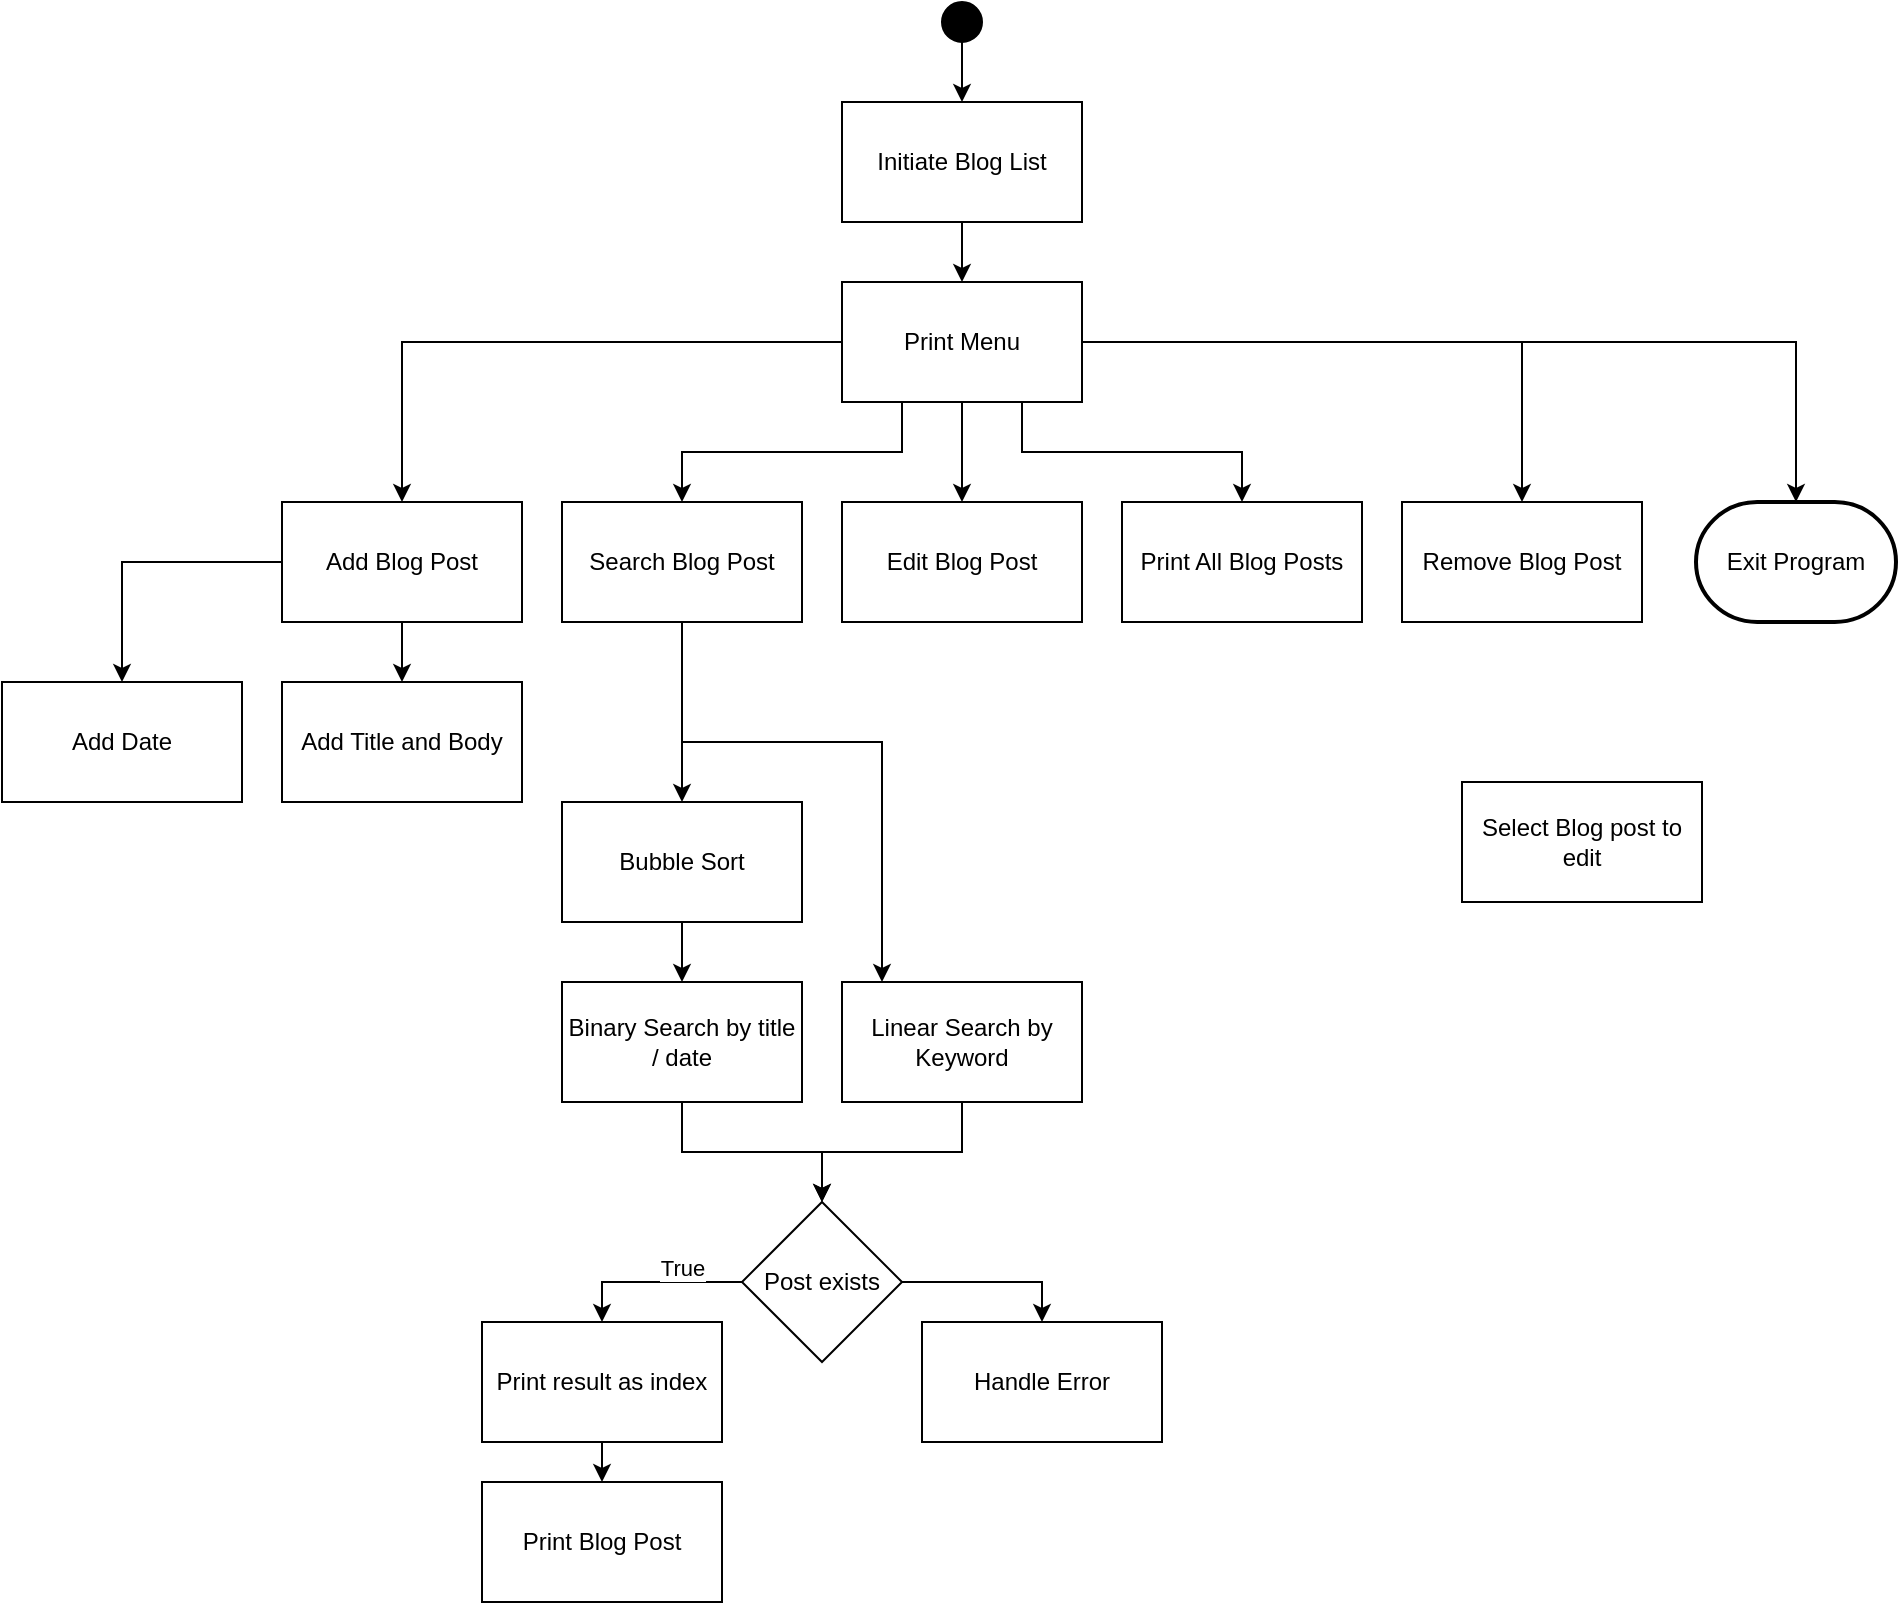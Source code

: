 <mxfile version="22.0.8" type="github">
  <diagram id="C5RBs43oDa-KdzZeNtuy" name="Page-1">
    <mxGraphModel dx="2295" dy="763" grid="1" gridSize="10" guides="1" tooltips="1" connect="1" arrows="1" fold="1" page="1" pageScale="1" pageWidth="827" pageHeight="1169" math="0" shadow="0">
      <root>
        <mxCell id="WIyWlLk6GJQsqaUBKTNV-0" />
        <mxCell id="WIyWlLk6GJQsqaUBKTNV-1" parent="WIyWlLk6GJQsqaUBKTNV-0" />
        <mxCell id="0I1Mv4H7z2DD0T4DFrJM-30" style="edgeStyle=orthogonalEdgeStyle;rounded=0;orthogonalLoop=1;jettySize=auto;html=1;exitX=0.5;exitY=1;exitDx=0;exitDy=0;entryX=0.5;entryY=0;entryDx=0;entryDy=0;" edge="1" parent="WIyWlLk6GJQsqaUBKTNV-1" source="0I1Mv4H7z2DD0T4DFrJM-0" target="0I1Mv4H7z2DD0T4DFrJM-11">
          <mxGeometry relative="1" as="geometry" />
        </mxCell>
        <mxCell id="0I1Mv4H7z2DD0T4DFrJM-0" value="" style="ellipse;whiteSpace=wrap;html=1;aspect=fixed;fillColor=#000000;" vertex="1" parent="WIyWlLk6GJQsqaUBKTNV-1">
          <mxGeometry x="350" y="10" width="20" height="20" as="geometry" />
        </mxCell>
        <mxCell id="0I1Mv4H7z2DD0T4DFrJM-21" style="edgeStyle=orthogonalEdgeStyle;rounded=0;orthogonalLoop=1;jettySize=auto;html=1;exitX=0;exitY=0.5;exitDx=0;exitDy=0;" edge="1" parent="WIyWlLk6GJQsqaUBKTNV-1" source="0I1Mv4H7z2DD0T4DFrJM-3" target="0I1Mv4H7z2DD0T4DFrJM-13">
          <mxGeometry relative="1" as="geometry" />
        </mxCell>
        <mxCell id="0I1Mv4H7z2DD0T4DFrJM-3" value="Add Blog Post" style="rounded=0;whiteSpace=wrap;html=1;" vertex="1" parent="WIyWlLk6GJQsqaUBKTNV-1">
          <mxGeometry x="20" y="260" width="120" height="60" as="geometry" />
        </mxCell>
        <mxCell id="0I1Mv4H7z2DD0T4DFrJM-23" style="edgeStyle=orthogonalEdgeStyle;rounded=0;orthogonalLoop=1;jettySize=auto;html=1;exitX=0.5;exitY=1;exitDx=0;exitDy=0;entryX=0.5;entryY=0;entryDx=0;entryDy=0;" edge="1" parent="WIyWlLk6GJQsqaUBKTNV-1" source="0I1Mv4H7z2DD0T4DFrJM-4" target="0I1Mv4H7z2DD0T4DFrJM-17">
          <mxGeometry relative="1" as="geometry" />
        </mxCell>
        <mxCell id="0I1Mv4H7z2DD0T4DFrJM-4" value="Search Blog Post" style="rounded=0;whiteSpace=wrap;html=1;" vertex="1" parent="WIyWlLk6GJQsqaUBKTNV-1">
          <mxGeometry x="160" y="260" width="120" height="60" as="geometry" />
        </mxCell>
        <mxCell id="0I1Mv4H7z2DD0T4DFrJM-5" value="Edit Blog Post" style="rounded=0;whiteSpace=wrap;html=1;" vertex="1" parent="WIyWlLk6GJQsqaUBKTNV-1">
          <mxGeometry x="300" y="260" width="120" height="60" as="geometry" />
        </mxCell>
        <mxCell id="0I1Mv4H7z2DD0T4DFrJM-6" value="Remove Blog Post" style="rounded=0;whiteSpace=wrap;html=1;" vertex="1" parent="WIyWlLk6GJQsqaUBKTNV-1">
          <mxGeometry x="580" y="260" width="120" height="60" as="geometry" />
        </mxCell>
        <mxCell id="0I1Mv4H7z2DD0T4DFrJM-7" value="Print All Blog Posts" style="rounded=0;whiteSpace=wrap;html=1;" vertex="1" parent="WIyWlLk6GJQsqaUBKTNV-1">
          <mxGeometry x="440" y="260" width="120" height="60" as="geometry" />
        </mxCell>
        <mxCell id="0I1Mv4H7z2DD0T4DFrJM-32" style="edgeStyle=orthogonalEdgeStyle;rounded=0;orthogonalLoop=1;jettySize=auto;html=1;exitX=0;exitY=0.5;exitDx=0;exitDy=0;entryX=0.5;entryY=0;entryDx=0;entryDy=0;" edge="1" parent="WIyWlLk6GJQsqaUBKTNV-1" source="0I1Mv4H7z2DD0T4DFrJM-10" target="0I1Mv4H7z2DD0T4DFrJM-3">
          <mxGeometry relative="1" as="geometry" />
        </mxCell>
        <mxCell id="0I1Mv4H7z2DD0T4DFrJM-33" style="edgeStyle=orthogonalEdgeStyle;rounded=0;orthogonalLoop=1;jettySize=auto;html=1;exitX=0.25;exitY=1;exitDx=0;exitDy=0;entryX=0.5;entryY=0;entryDx=0;entryDy=0;" edge="1" parent="WIyWlLk6GJQsqaUBKTNV-1" source="0I1Mv4H7z2DD0T4DFrJM-10" target="0I1Mv4H7z2DD0T4DFrJM-4">
          <mxGeometry relative="1" as="geometry" />
        </mxCell>
        <mxCell id="0I1Mv4H7z2DD0T4DFrJM-34" style="edgeStyle=orthogonalEdgeStyle;rounded=0;orthogonalLoop=1;jettySize=auto;html=1;exitX=0.5;exitY=1;exitDx=0;exitDy=0;entryX=0.5;entryY=0;entryDx=0;entryDy=0;" edge="1" parent="WIyWlLk6GJQsqaUBKTNV-1" source="0I1Mv4H7z2DD0T4DFrJM-10" target="0I1Mv4H7z2DD0T4DFrJM-5">
          <mxGeometry relative="1" as="geometry" />
        </mxCell>
        <mxCell id="0I1Mv4H7z2DD0T4DFrJM-35" style="edgeStyle=orthogonalEdgeStyle;rounded=0;orthogonalLoop=1;jettySize=auto;html=1;exitX=0.75;exitY=1;exitDx=0;exitDy=0;entryX=0.5;entryY=0;entryDx=0;entryDy=0;" edge="1" parent="WIyWlLk6GJQsqaUBKTNV-1" source="0I1Mv4H7z2DD0T4DFrJM-10" target="0I1Mv4H7z2DD0T4DFrJM-7">
          <mxGeometry relative="1" as="geometry" />
        </mxCell>
        <mxCell id="0I1Mv4H7z2DD0T4DFrJM-36" style="edgeStyle=orthogonalEdgeStyle;rounded=0;orthogonalLoop=1;jettySize=auto;html=1;exitX=1;exitY=0.5;exitDx=0;exitDy=0;entryX=0.5;entryY=0;entryDx=0;entryDy=0;" edge="1" parent="WIyWlLk6GJQsqaUBKTNV-1" source="0I1Mv4H7z2DD0T4DFrJM-10" target="0I1Mv4H7z2DD0T4DFrJM-6">
          <mxGeometry relative="1" as="geometry" />
        </mxCell>
        <mxCell id="0I1Mv4H7z2DD0T4DFrJM-10" value="Print Menu" style="rounded=0;whiteSpace=wrap;html=1;" vertex="1" parent="WIyWlLk6GJQsqaUBKTNV-1">
          <mxGeometry x="300" y="150" width="120" height="60" as="geometry" />
        </mxCell>
        <mxCell id="0I1Mv4H7z2DD0T4DFrJM-31" style="edgeStyle=orthogonalEdgeStyle;rounded=0;orthogonalLoop=1;jettySize=auto;html=1;exitX=0.5;exitY=1;exitDx=0;exitDy=0;entryX=0.5;entryY=0;entryDx=0;entryDy=0;" edge="1" parent="WIyWlLk6GJQsqaUBKTNV-1" source="0I1Mv4H7z2DD0T4DFrJM-11" target="0I1Mv4H7z2DD0T4DFrJM-10">
          <mxGeometry relative="1" as="geometry" />
        </mxCell>
        <mxCell id="0I1Mv4H7z2DD0T4DFrJM-11" value="Initiate Blog List" style="rounded=0;whiteSpace=wrap;html=1;" vertex="1" parent="WIyWlLk6GJQsqaUBKTNV-1">
          <mxGeometry x="300" y="60" width="120" height="60" as="geometry" />
        </mxCell>
        <mxCell id="0I1Mv4H7z2DD0T4DFrJM-12" value="Add Title and Body" style="rounded=0;whiteSpace=wrap;html=1;" vertex="1" parent="WIyWlLk6GJQsqaUBKTNV-1">
          <mxGeometry x="20" y="350" width="120" height="60" as="geometry" />
        </mxCell>
        <mxCell id="0I1Mv4H7z2DD0T4DFrJM-13" value="Add Date" style="rounded=0;whiteSpace=wrap;html=1;" vertex="1" parent="WIyWlLk6GJQsqaUBKTNV-1">
          <mxGeometry x="-120" y="350" width="120" height="60" as="geometry" />
        </mxCell>
        <mxCell id="0I1Mv4H7z2DD0T4DFrJM-26" style="edgeStyle=orthogonalEdgeStyle;rounded=0;orthogonalLoop=1;jettySize=auto;html=1;exitX=0.5;exitY=1;exitDx=0;exitDy=0;entryX=0.5;entryY=0;entryDx=0;entryDy=0;" edge="1" parent="WIyWlLk6GJQsqaUBKTNV-1" source="0I1Mv4H7z2DD0T4DFrJM-14" target="0I1Mv4H7z2DD0T4DFrJM-39">
          <mxGeometry relative="1" as="geometry" />
        </mxCell>
        <mxCell id="0I1Mv4H7z2DD0T4DFrJM-14" value="Binary Search by title / date" style="rounded=0;whiteSpace=wrap;html=1;" vertex="1" parent="WIyWlLk6GJQsqaUBKTNV-1">
          <mxGeometry x="160" y="500" width="120" height="60" as="geometry" />
        </mxCell>
        <mxCell id="0I1Mv4H7z2DD0T4DFrJM-27" style="edgeStyle=orthogonalEdgeStyle;rounded=0;orthogonalLoop=1;jettySize=auto;html=1;exitX=0.5;exitY=1;exitDx=0;exitDy=0;entryX=0.5;entryY=0;entryDx=0;entryDy=0;" edge="1" parent="WIyWlLk6GJQsqaUBKTNV-1" source="0I1Mv4H7z2DD0T4DFrJM-16" target="0I1Mv4H7z2DD0T4DFrJM-39">
          <mxGeometry relative="1" as="geometry">
            <mxPoint x="290" y="600" as="targetPoint" />
          </mxGeometry>
        </mxCell>
        <mxCell id="0I1Mv4H7z2DD0T4DFrJM-16" value="Linear Search by Keyword" style="rounded=0;whiteSpace=wrap;html=1;" vertex="1" parent="WIyWlLk6GJQsqaUBKTNV-1">
          <mxGeometry x="300" y="500" width="120" height="60" as="geometry" />
        </mxCell>
        <mxCell id="0I1Mv4H7z2DD0T4DFrJM-24" style="edgeStyle=orthogonalEdgeStyle;rounded=0;orthogonalLoop=1;jettySize=auto;html=1;exitX=0.5;exitY=1;exitDx=0;exitDy=0;entryX=0.5;entryY=0;entryDx=0;entryDy=0;" edge="1" parent="WIyWlLk6GJQsqaUBKTNV-1" source="0I1Mv4H7z2DD0T4DFrJM-17" target="0I1Mv4H7z2DD0T4DFrJM-14">
          <mxGeometry relative="1" as="geometry" />
        </mxCell>
        <mxCell id="0I1Mv4H7z2DD0T4DFrJM-25" style="edgeStyle=orthogonalEdgeStyle;rounded=0;orthogonalLoop=1;jettySize=auto;html=1;exitX=0.5;exitY=1;exitDx=0;exitDy=0;" edge="1" parent="WIyWlLk6GJQsqaUBKTNV-1" source="0I1Mv4H7z2DD0T4DFrJM-4" target="0I1Mv4H7z2DD0T4DFrJM-16">
          <mxGeometry relative="1" as="geometry">
            <Array as="points">
              <mxPoint x="220" y="380" />
              <mxPoint x="320" y="380" />
            </Array>
          </mxGeometry>
        </mxCell>
        <mxCell id="0I1Mv4H7z2DD0T4DFrJM-17" value="Bubble Sort" style="rounded=0;whiteSpace=wrap;html=1;" vertex="1" parent="WIyWlLk6GJQsqaUBKTNV-1">
          <mxGeometry x="160" y="410" width="120" height="60" as="geometry" />
        </mxCell>
        <mxCell id="0I1Mv4H7z2DD0T4DFrJM-29" style="edgeStyle=orthogonalEdgeStyle;rounded=0;orthogonalLoop=1;jettySize=auto;html=1;exitX=0.5;exitY=1;exitDx=0;exitDy=0;entryX=0.5;entryY=0;entryDx=0;entryDy=0;" edge="1" parent="WIyWlLk6GJQsqaUBKTNV-1" source="0I1Mv4H7z2DD0T4DFrJM-18" target="0I1Mv4H7z2DD0T4DFrJM-28">
          <mxGeometry relative="1" as="geometry" />
        </mxCell>
        <mxCell id="0I1Mv4H7z2DD0T4DFrJM-18" value="Print result as index" style="rounded=0;whiteSpace=wrap;html=1;" vertex="1" parent="WIyWlLk6GJQsqaUBKTNV-1">
          <mxGeometry x="120" y="670" width="120" height="60" as="geometry" />
        </mxCell>
        <mxCell id="0I1Mv4H7z2DD0T4DFrJM-19" value="" style="endArrow=classic;html=1;rounded=0;exitX=0.5;exitY=1;exitDx=0;exitDy=0;entryX=0.5;entryY=0;entryDx=0;entryDy=0;" edge="1" parent="WIyWlLk6GJQsqaUBKTNV-1" source="0I1Mv4H7z2DD0T4DFrJM-3" target="0I1Mv4H7z2DD0T4DFrJM-12">
          <mxGeometry width="50" height="50" relative="1" as="geometry">
            <mxPoint x="520" y="410" as="sourcePoint" />
            <mxPoint x="570" y="360" as="targetPoint" />
          </mxGeometry>
        </mxCell>
        <mxCell id="0I1Mv4H7z2DD0T4DFrJM-28" value="Print Blog Post" style="rounded=0;whiteSpace=wrap;html=1;" vertex="1" parent="WIyWlLk6GJQsqaUBKTNV-1">
          <mxGeometry x="120" y="750" width="120" height="60" as="geometry" />
        </mxCell>
        <mxCell id="0I1Mv4H7z2DD0T4DFrJM-38" value="Select Blog post to edit" style="rounded=0;whiteSpace=wrap;html=1;" vertex="1" parent="WIyWlLk6GJQsqaUBKTNV-1">
          <mxGeometry x="610" y="400" width="120" height="60" as="geometry" />
        </mxCell>
        <mxCell id="0I1Mv4H7z2DD0T4DFrJM-40" style="edgeStyle=orthogonalEdgeStyle;rounded=0;orthogonalLoop=1;jettySize=auto;html=1;exitX=0;exitY=0.5;exitDx=0;exitDy=0;entryX=0.5;entryY=0;entryDx=0;entryDy=0;" edge="1" parent="WIyWlLk6GJQsqaUBKTNV-1" source="0I1Mv4H7z2DD0T4DFrJM-39" target="0I1Mv4H7z2DD0T4DFrJM-18">
          <mxGeometry relative="1" as="geometry" />
        </mxCell>
        <mxCell id="0I1Mv4H7z2DD0T4DFrJM-41" value="True" style="edgeLabel;html=1;align=center;verticalAlign=middle;resizable=0;points=[];" vertex="1" connectable="0" parent="0I1Mv4H7z2DD0T4DFrJM-40">
          <mxGeometry x="-0.324" y="-7" relative="1" as="geometry">
            <mxPoint as="offset" />
          </mxGeometry>
        </mxCell>
        <mxCell id="0I1Mv4H7z2DD0T4DFrJM-43" style="edgeStyle=orthogonalEdgeStyle;rounded=0;orthogonalLoop=1;jettySize=auto;html=1;exitX=1;exitY=0.5;exitDx=0;exitDy=0;entryX=0.5;entryY=0;entryDx=0;entryDy=0;" edge="1" parent="WIyWlLk6GJQsqaUBKTNV-1" source="0I1Mv4H7z2DD0T4DFrJM-39" target="0I1Mv4H7z2DD0T4DFrJM-42">
          <mxGeometry relative="1" as="geometry" />
        </mxCell>
        <mxCell id="0I1Mv4H7z2DD0T4DFrJM-39" value="Post exists" style="rhombus;whiteSpace=wrap;html=1;" vertex="1" parent="WIyWlLk6GJQsqaUBKTNV-1">
          <mxGeometry x="250" y="610" width="80" height="80" as="geometry" />
        </mxCell>
        <mxCell id="0I1Mv4H7z2DD0T4DFrJM-42" value="Handle Error" style="rounded=0;whiteSpace=wrap;html=1;" vertex="1" parent="WIyWlLk6GJQsqaUBKTNV-1">
          <mxGeometry x="340" y="670" width="120" height="60" as="geometry" />
        </mxCell>
        <mxCell id="0I1Mv4H7z2DD0T4DFrJM-44" value="Exit Program" style="strokeWidth=2;html=1;shape=mxgraph.flowchart.terminator;whiteSpace=wrap;" vertex="1" parent="WIyWlLk6GJQsqaUBKTNV-1">
          <mxGeometry x="727" y="260" width="100" height="60" as="geometry" />
        </mxCell>
        <mxCell id="0I1Mv4H7z2DD0T4DFrJM-45" style="edgeStyle=orthogonalEdgeStyle;rounded=0;orthogonalLoop=1;jettySize=auto;html=1;exitX=1;exitY=0.5;exitDx=0;exitDy=0;entryX=0.5;entryY=0;entryDx=0;entryDy=0;entryPerimeter=0;" edge="1" parent="WIyWlLk6GJQsqaUBKTNV-1" source="0I1Mv4H7z2DD0T4DFrJM-10" target="0I1Mv4H7z2DD0T4DFrJM-44">
          <mxGeometry relative="1" as="geometry">
            <mxPoint x="780" y="260" as="sourcePoint" />
          </mxGeometry>
        </mxCell>
      </root>
    </mxGraphModel>
  </diagram>
</mxfile>
